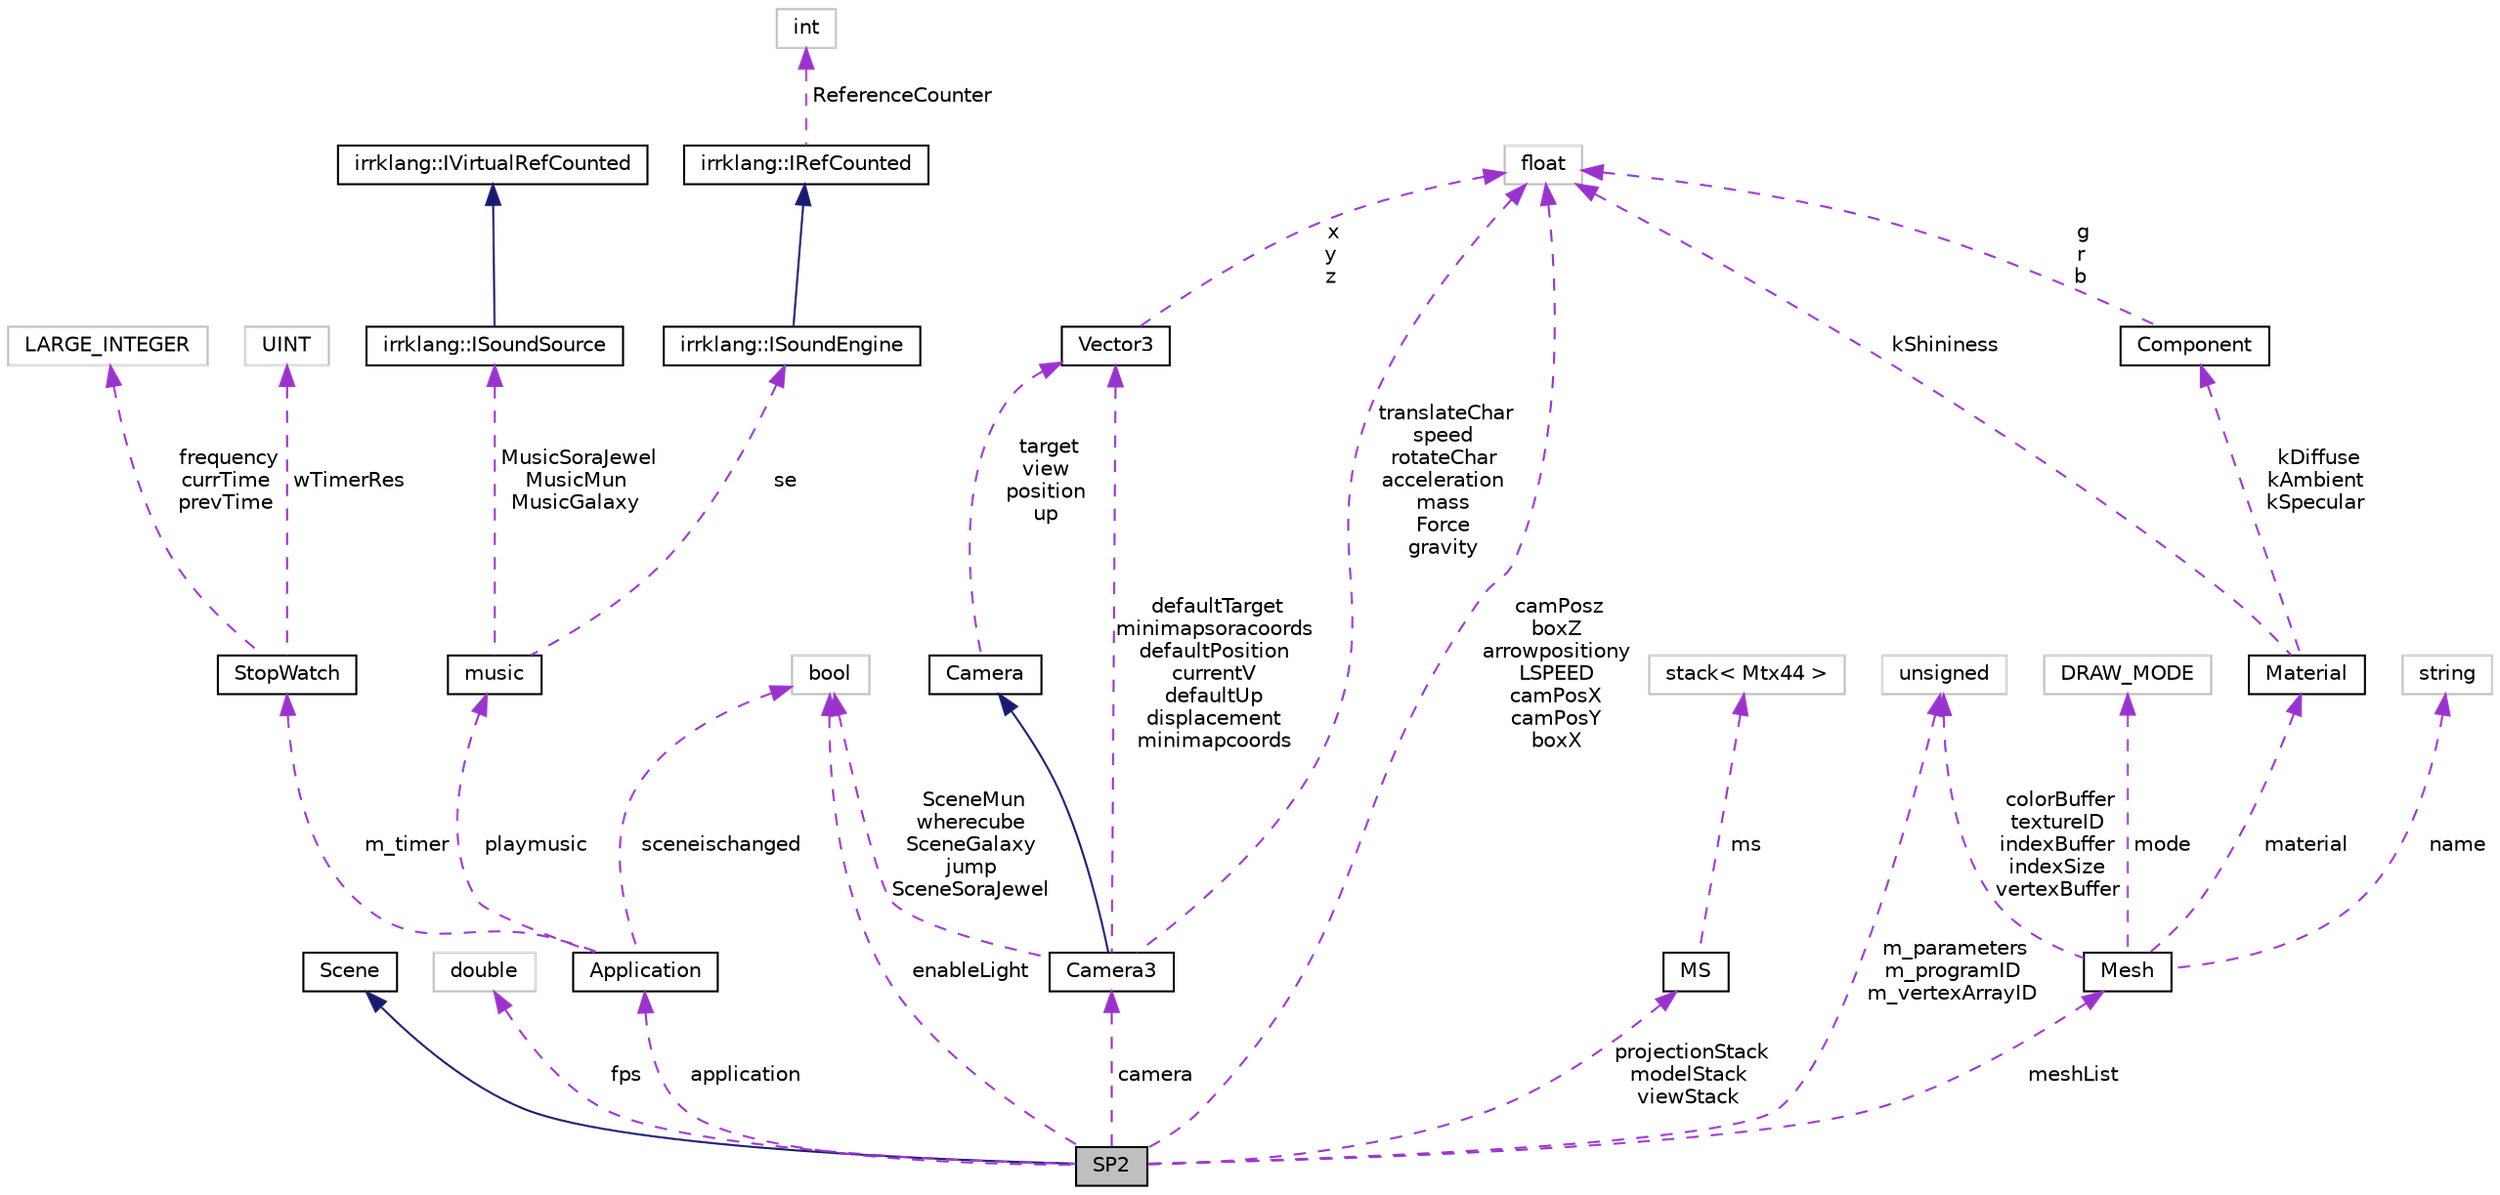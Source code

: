 digraph "SP2"
{
  bgcolor="transparent";
  edge [fontname="Helvetica",fontsize="10",labelfontname="Helvetica",labelfontsize="10"];
  node [fontname="Helvetica",fontsize="10",shape=record];
  Node1 [label="SP2",height=0.2,width=0.4,color="black", fillcolor="grey75", style="filled", fontcolor="black"];
  Node2 -> Node1 [dir="back",color="midnightblue",fontsize="10",style="solid",fontname="Helvetica"];
  Node2 [label="Scene",height=0.2,width=0.4,color="black",URL="$classScene.html"];
  Node3 -> Node1 [dir="back",color="darkorchid3",fontsize="10",style="dashed",label=" fps" ,fontname="Helvetica"];
  Node3 [label="double",height=0.2,width=0.4,color="grey75"];
  Node4 -> Node1 [dir="back",color="darkorchid3",fontsize="10",style="dashed",label=" camera" ,fontname="Helvetica"];
  Node4 [label="Camera3",height=0.2,width=0.4,color="black",URL="$classCamera3.html",tooltip="Defines the camera and its methods. "];
  Node5 -> Node4 [dir="back",color="midnightblue",fontsize="10",style="solid",fontname="Helvetica"];
  Node5 [label="Camera",height=0.2,width=0.4,color="black",URL="$classCamera.html"];
  Node6 -> Node5 [dir="back",color="darkorchid3",fontsize="10",style="dashed",label=" target\nview\nposition\nup" ,fontname="Helvetica"];
  Node6 [label="Vector3",height=0.2,width=0.4,color="black",URL="$structVector3.html",tooltip="Defines a 3D vector and its methods. "];
  Node7 -> Node6 [dir="back",color="darkorchid3",fontsize="10",style="dashed",label=" x\ny\nz" ,fontname="Helvetica"];
  Node7 [label="float",height=0.2,width=0.4,color="grey75"];
  Node7 -> Node4 [dir="back",color="darkorchid3",fontsize="10",style="dashed",label=" translateChar\nspeed\nrotateChar\nacceleration\nmass\nForce\ngravity" ,fontname="Helvetica"];
  Node6 -> Node4 [dir="back",color="darkorchid3",fontsize="10",style="dashed",label=" defaultTarget\nminimapsoracoords\ndefaultPosition\ncurrentV\ndefaultUp\ndisplacement\nminimapcoords" ,fontname="Helvetica"];
  Node8 -> Node4 [dir="back",color="darkorchid3",fontsize="10",style="dashed",label=" SceneMun\nwherecube\nSceneGalaxy\njump\nSceneSoraJewel" ,fontname="Helvetica"];
  Node8 [label="bool",height=0.2,width=0.4,color="grey75"];
  Node9 -> Node1 [dir="back",color="darkorchid3",fontsize="10",style="dashed",label=" application" ,fontname="Helvetica"];
  Node9 [label="Application",height=0.2,width=0.4,color="black",URL="$classApplication.html"];
  Node10 -> Node9 [dir="back",color="darkorchid3",fontsize="10",style="dashed",label=" m_timer" ,fontname="Helvetica"];
  Node10 [label="StopWatch",height=0.2,width=0.4,color="black",URL="$classStopWatch.html"];
  Node11 -> Node10 [dir="back",color="darkorchid3",fontsize="10",style="dashed",label=" wTimerRes" ,fontname="Helvetica"];
  Node11 [label="UINT",height=0.2,width=0.4,color="grey75"];
  Node12 -> Node10 [dir="back",color="darkorchid3",fontsize="10",style="dashed",label=" frequency\ncurrTime\nprevTime" ,fontname="Helvetica"];
  Node12 [label="LARGE_INTEGER",height=0.2,width=0.4,color="grey75"];
  Node8 -> Node9 [dir="back",color="darkorchid3",fontsize="10",style="dashed",label=" sceneischanged" ,fontname="Helvetica"];
  Node13 -> Node9 [dir="back",color="darkorchid3",fontsize="10",style="dashed",label=" playmusic" ,fontname="Helvetica"];
  Node13 [label="music",height=0.2,width=0.4,color="black",URL="$classmusic.html",tooltip="Defines the music playing and its methods. "];
  Node14 -> Node13 [dir="back",color="darkorchid3",fontsize="10",style="dashed",label=" se" ,fontname="Helvetica"];
  Node14 [label="irrklang::ISoundEngine",height=0.2,width=0.4,color="black",URL="$classirrklang_1_1ISoundEngine.html",tooltip="Interface to the sound engine, for playing 3d and 2d sound and music. "];
  Node15 -> Node14 [dir="back",color="midnightblue",fontsize="10",style="solid",fontname="Helvetica"];
  Node15 [label="irrklang::IRefCounted",height=0.2,width=0.4,color="black",URL="$classirrklang_1_1IRefCounted.html",tooltip="Base class of most objects of the irrKlang. "];
  Node16 -> Node15 [dir="back",color="darkorchid3",fontsize="10",style="dashed",label=" ReferenceCounter" ,fontname="Helvetica"];
  Node16 [label="int",height=0.2,width=0.4,color="grey75"];
  Node17 -> Node13 [dir="back",color="darkorchid3",fontsize="10",style="dashed",label=" MusicSoraJewel\nMusicMun\nMusicGalaxy" ,fontname="Helvetica"];
  Node17 [label="irrklang::ISoundSource",height=0.2,width=0.4,color="black",URL="$classirrklang_1_1ISoundSource.html",tooltip="A sound source describes an input file (.ogg, .mp3, .wav or similar) and its default settings..."];
  Node18 -> Node17 [dir="back",color="midnightblue",fontsize="10",style="solid",fontname="Helvetica"];
  Node18 [label="irrklang::IVirtualRefCounted",height=0.2,width=0.4,color="black",URL="$classirrklang_1_1IVirtualRefCounted.html",tooltip="Reference counting base class for objects in the Irrlicht Engine similar to IRefCounted. "];
  Node7 -> Node1 [dir="back",color="darkorchid3",fontsize="10",style="dashed",label=" camPosz\nboxZ\narrowpositiony\nLSPEED\ncamPosX\ncamPosY\nboxX" ,fontname="Helvetica"];
  Node19 -> Node1 [dir="back",color="darkorchid3",fontsize="10",style="dashed",label=" projectionStack\nmodelStack\nviewStack" ,fontname="Helvetica"];
  Node19 [label="MS",height=0.2,width=0.4,color="black",URL="$classMS.html",tooltip="Matrix Stack class. "];
  Node20 -> Node19 [dir="back",color="darkorchid3",fontsize="10",style="dashed",label=" ms" ,fontname="Helvetica"];
  Node20 [label="stack\< Mtx44 \>",height=0.2,width=0.4,color="grey75"];
  Node8 -> Node1 [dir="back",color="darkorchid3",fontsize="10",style="dashed",label=" enableLight" ,fontname="Helvetica"];
  Node21 -> Node1 [dir="back",color="darkorchid3",fontsize="10",style="dashed",label=" meshList" ,fontname="Helvetica"];
  Node21 [label="Mesh",height=0.2,width=0.4,color="black",URL="$classMesh.html",tooltip="To store VBO (vertex & color buffer) and IBO (index buffer) "];
  Node22 -> Node21 [dir="back",color="darkorchid3",fontsize="10",style="dashed",label=" material" ,fontname="Helvetica"];
  Node22 [label="Material",height=0.2,width=0.4,color="black",URL="$structMaterial.html"];
  Node7 -> Node22 [dir="back",color="darkorchid3",fontsize="10",style="dashed",label=" kShininess" ,fontname="Helvetica"];
  Node23 -> Node22 [dir="back",color="darkorchid3",fontsize="10",style="dashed",label=" kDiffuse\nkAmbient\nkSpecular" ,fontname="Helvetica"];
  Node23 [label="Component",height=0.2,width=0.4,color="black",URL="$structComponent.html"];
  Node7 -> Node23 [dir="back",color="darkorchid3",fontsize="10",style="dashed",label=" g\nr\nb" ,fontname="Helvetica"];
  Node24 -> Node21 [dir="back",color="darkorchid3",fontsize="10",style="dashed",label=" mode" ,fontname="Helvetica"];
  Node24 [label="DRAW_MODE",height=0.2,width=0.4,color="grey75"];
  Node25 -> Node21 [dir="back",color="darkorchid3",fontsize="10",style="dashed",label=" name" ,fontname="Helvetica"];
  Node25 [label="string",height=0.2,width=0.4,color="grey75"];
  Node26 -> Node21 [dir="back",color="darkorchid3",fontsize="10",style="dashed",label=" colorBuffer\ntextureID\nindexBuffer\nindexSize\nvertexBuffer" ,fontname="Helvetica"];
  Node26 [label="unsigned",height=0.2,width=0.4,color="grey75"];
  Node26 -> Node1 [dir="back",color="darkorchid3",fontsize="10",style="dashed",label=" m_parameters\nm_programID\nm_vertexArrayID" ,fontname="Helvetica"];
}
